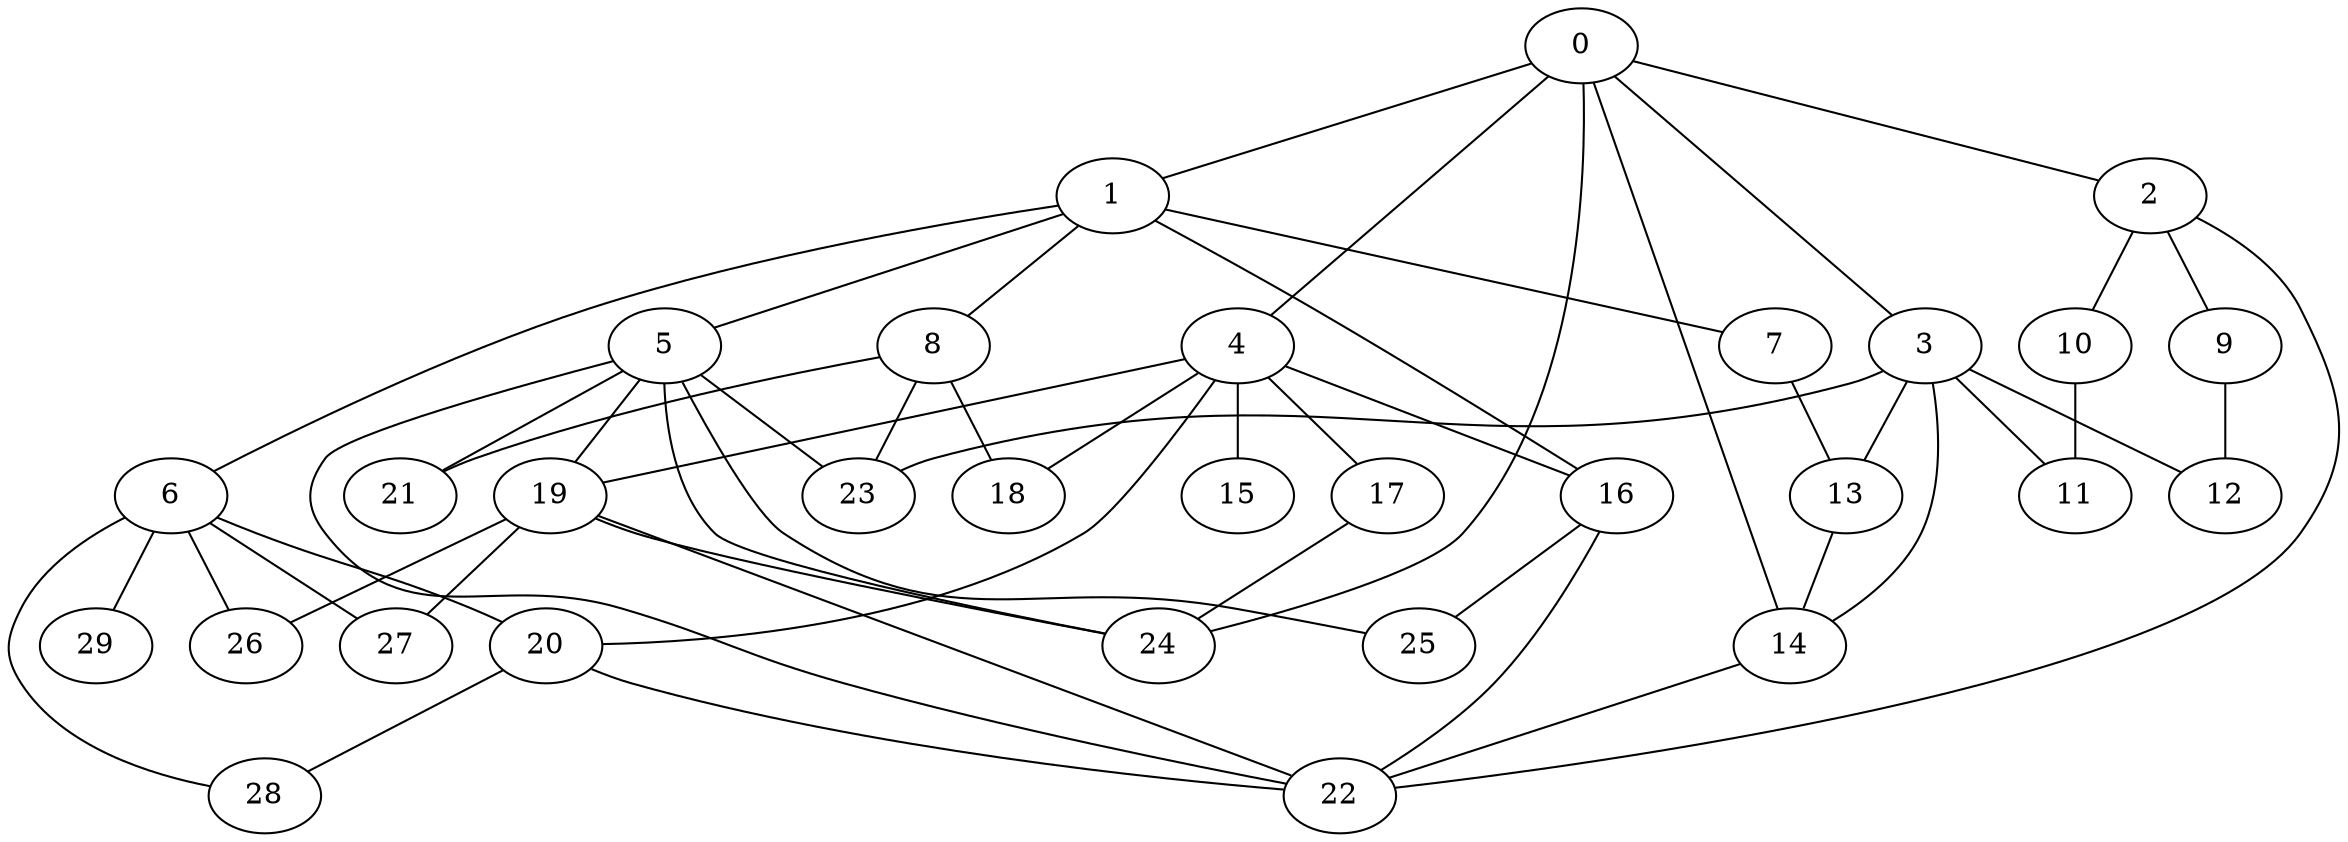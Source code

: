 
graph graphname {
    0 -- 1
0 -- 2
0 -- 3
0 -- 4
0 -- 14
0 -- 24
1 -- 8
1 -- 5
1 -- 6
1 -- 7
1 -- 16
2 -- 9
2 -- 10
2 -- 22
3 -- 11
3 -- 12
3 -- 13
3 -- 14
3 -- 23
4 -- 15
4 -- 16
4 -- 17
4 -- 18
4 -- 19
4 -- 20
5 -- 21
5 -- 22
5 -- 23
5 -- 24
5 -- 25
5 -- 19
6 -- 26
6 -- 27
6 -- 28
6 -- 29
6 -- 20
7 -- 13
8 -- 23
8 -- 21
8 -- 18
9 -- 12
10 -- 11
13 -- 14
14 -- 22
16 -- 22
16 -- 25
17 -- 24
19 -- 26
19 -- 22
19 -- 24
19 -- 27
20 -- 22
20 -- 28

}
